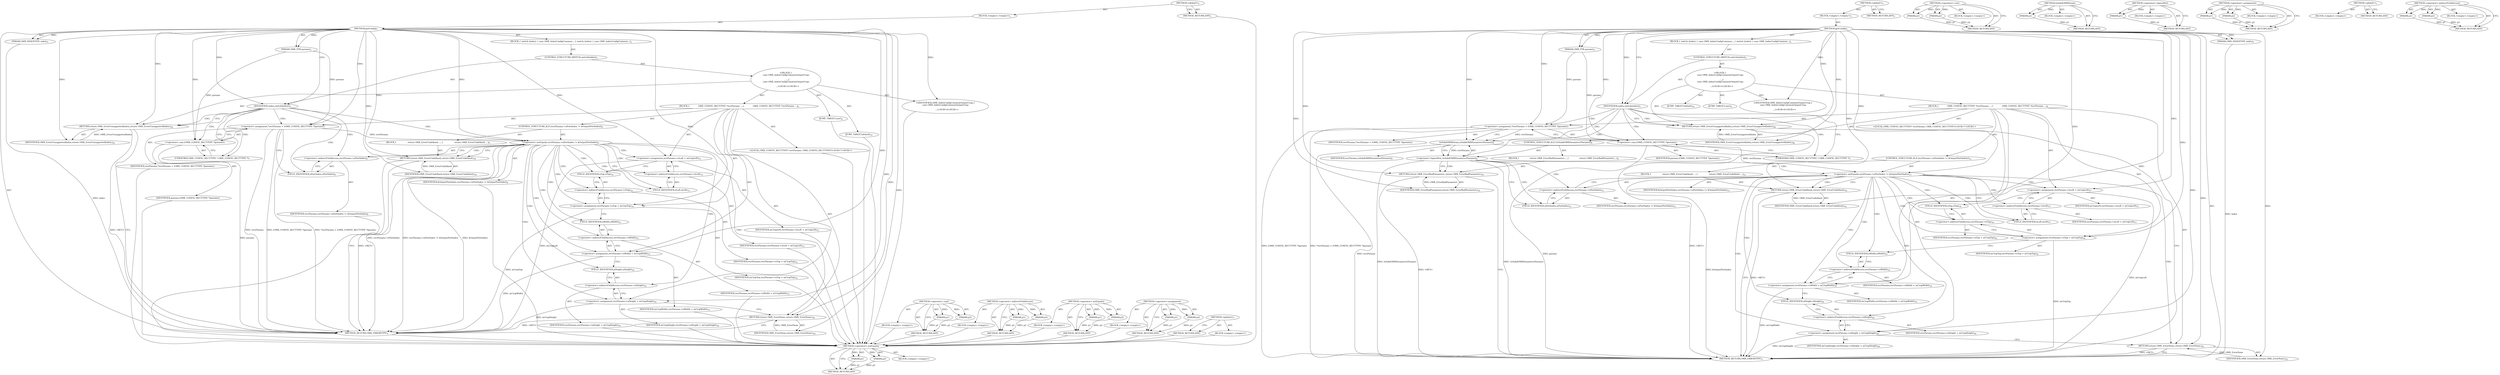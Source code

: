 digraph "&lt;operator&gt;.indirectFieldAccess" {
vulnerable_6 [label=<(METHOD,&lt;global&gt;)<SUB>1</SUB>>];
vulnerable_7 [label=<(BLOCK,&lt;empty&gt;,&lt;empty&gt;)<SUB>1</SUB>>];
vulnerable_8 [label=<(METHOD,getConfig)<SUB>1</SUB>>];
vulnerable_9 [label=<(PARAM,OMX_INDEXTYPE index)<SUB>2</SUB>>];
vulnerable_10 [label=<(PARAM,OMX_PTR params)<SUB>2</SUB>>];
vulnerable_11 [label=<(BLOCK,{
 switch (index) {
 case OMX_IndexConfigCommon...,{
 switch (index) {
 case OMX_IndexConfigCommon...)<SUB>2</SUB>>];
vulnerable_12 [label=<(CONTROL_STRUCTURE,SWITCH,switch(index))<SUB>3</SUB>>];
vulnerable_13 [label=<(IDENTIFIER,index,switch(index))<SUB>3</SUB>>];
vulnerable_14 [label="<(BLOCK,{
 case OMX_IndexConfigCommonOutputCrop:

     ...,{
 case OMX_IndexConfigCommonOutputCrop:

     ...)<SUB>3</SUB>>"];
vulnerable_15 [label=<(JUMP_TARGET,case)<SUB>4</SUB>>];
vulnerable_16 [label="<(IDENTIFIER,OMX_IndexConfigCommonOutputCrop,{
 case OMX_IndexConfigCommonOutputCrop:

     ...)<SUB>4</SUB>>"];
vulnerable_17 [label=<(BLOCK,{
             OMX_CONFIG_RECTTYPE *rectParams ...,{
             OMX_CONFIG_RECTTYPE *rectParams ...)<SUB>6</SUB>>];
vulnerable_18 [label="<(LOCAL,OMX_CONFIG_RECTTYPE* rectParams: OMX_CONFIG_RECTTYPE*)<SUB>7</SUB>>"];
vulnerable_19 [label=<(&lt;operator&gt;.assignment,*rectParams = (OMX_CONFIG_RECTTYPE *)params)<SUB>7</SUB>>];
vulnerable_20 [label=<(IDENTIFIER,rectParams,*rectParams = (OMX_CONFIG_RECTTYPE *)params)<SUB>7</SUB>>];
vulnerable_21 [label=<(&lt;operator&gt;.cast,(OMX_CONFIG_RECTTYPE *)params)<SUB>7</SUB>>];
vulnerable_22 [label=<(UNKNOWN,OMX_CONFIG_RECTTYPE *,OMX_CONFIG_RECTTYPE *)<SUB>7</SUB>>];
vulnerable_23 [label=<(IDENTIFIER,params,(OMX_CONFIG_RECTTYPE *)params)<SUB>7</SUB>>];
vulnerable_24 [label=<(CONTROL_STRUCTURE,IF,if (rectParams-&gt;nPortIndex != kOutputPortIndex))<SUB>9</SUB>>];
vulnerable_25 [label=<(&lt;operator&gt;.notEquals,rectParams-&gt;nPortIndex != kOutputPortIndex)<SUB>9</SUB>>];
vulnerable_26 [label=<(&lt;operator&gt;.indirectFieldAccess,rectParams-&gt;nPortIndex)<SUB>9</SUB>>];
vulnerable_27 [label=<(IDENTIFIER,rectParams,rectParams-&gt;nPortIndex != kOutputPortIndex)<SUB>9</SUB>>];
vulnerable_28 [label=<(FIELD_IDENTIFIER,nPortIndex,nPortIndex)<SUB>9</SUB>>];
vulnerable_29 [label=<(IDENTIFIER,kOutputPortIndex,rectParams-&gt;nPortIndex != kOutputPortIndex)<SUB>9</SUB>>];
vulnerable_30 [label=<(BLOCK,{
                 return OMX_ErrorUndefined;
 ...,{
                 return OMX_ErrorUndefined;
 ...)<SUB>9</SUB>>];
vulnerable_31 [label=<(RETURN,return OMX_ErrorUndefined;,return OMX_ErrorUndefined;)<SUB>10</SUB>>];
vulnerable_32 [label=<(IDENTIFIER,OMX_ErrorUndefined,return OMX_ErrorUndefined;)<SUB>10</SUB>>];
vulnerable_33 [label=<(&lt;operator&gt;.assignment,rectParams-&gt;nLeft = mCropLeft)<SUB>13</SUB>>];
vulnerable_34 [label=<(&lt;operator&gt;.indirectFieldAccess,rectParams-&gt;nLeft)<SUB>13</SUB>>];
vulnerable_35 [label=<(IDENTIFIER,rectParams,rectParams-&gt;nLeft = mCropLeft)<SUB>13</SUB>>];
vulnerable_36 [label=<(FIELD_IDENTIFIER,nLeft,nLeft)<SUB>13</SUB>>];
vulnerable_37 [label=<(IDENTIFIER,mCropLeft,rectParams-&gt;nLeft = mCropLeft)<SUB>13</SUB>>];
vulnerable_38 [label=<(&lt;operator&gt;.assignment,rectParams-&gt;nTop = mCropTop)<SUB>14</SUB>>];
vulnerable_39 [label=<(&lt;operator&gt;.indirectFieldAccess,rectParams-&gt;nTop)<SUB>14</SUB>>];
vulnerable_40 [label=<(IDENTIFIER,rectParams,rectParams-&gt;nTop = mCropTop)<SUB>14</SUB>>];
vulnerable_41 [label=<(FIELD_IDENTIFIER,nTop,nTop)<SUB>14</SUB>>];
vulnerable_42 [label=<(IDENTIFIER,mCropTop,rectParams-&gt;nTop = mCropTop)<SUB>14</SUB>>];
vulnerable_43 [label=<(&lt;operator&gt;.assignment,rectParams-&gt;nWidth = mCropWidth)<SUB>15</SUB>>];
vulnerable_44 [label=<(&lt;operator&gt;.indirectFieldAccess,rectParams-&gt;nWidth)<SUB>15</SUB>>];
vulnerable_45 [label=<(IDENTIFIER,rectParams,rectParams-&gt;nWidth = mCropWidth)<SUB>15</SUB>>];
vulnerable_46 [label=<(FIELD_IDENTIFIER,nWidth,nWidth)<SUB>15</SUB>>];
vulnerable_47 [label=<(IDENTIFIER,mCropWidth,rectParams-&gt;nWidth = mCropWidth)<SUB>15</SUB>>];
vulnerable_48 [label=<(&lt;operator&gt;.assignment,rectParams-&gt;nHeight = mCropHeight)<SUB>16</SUB>>];
vulnerable_49 [label=<(&lt;operator&gt;.indirectFieldAccess,rectParams-&gt;nHeight)<SUB>16</SUB>>];
vulnerable_50 [label=<(IDENTIFIER,rectParams,rectParams-&gt;nHeight = mCropHeight)<SUB>16</SUB>>];
vulnerable_51 [label=<(FIELD_IDENTIFIER,nHeight,nHeight)<SUB>16</SUB>>];
vulnerable_52 [label=<(IDENTIFIER,mCropHeight,rectParams-&gt;nHeight = mCropHeight)<SUB>16</SUB>>];
vulnerable_53 [label=<(RETURN,return OMX_ErrorNone;,return OMX_ErrorNone;)<SUB>18</SUB>>];
vulnerable_54 [label=<(IDENTIFIER,OMX_ErrorNone,return OMX_ErrorNone;)<SUB>18</SUB>>];
vulnerable_55 [label=<(JUMP_TARGET,default)<SUB>21</SUB>>];
vulnerable_56 [label=<(RETURN,return OMX_ErrorUnsupportedIndex;,return OMX_ErrorUnsupportedIndex;)<SUB>22</SUB>>];
vulnerable_57 [label=<(IDENTIFIER,OMX_ErrorUnsupportedIndex,return OMX_ErrorUnsupportedIndex;)<SUB>22</SUB>>];
vulnerable_58 [label=<(METHOD_RETURN,OMX_ERRORTYPE)<SUB>1</SUB>>];
vulnerable_60 [label=<(METHOD_RETURN,ANY)<SUB>1</SUB>>];
vulnerable_86 [label=<(METHOD,&lt;operator&gt;.cast)>];
vulnerable_87 [label=<(PARAM,p1)>];
vulnerable_88 [label=<(PARAM,p2)>];
vulnerable_89 [label=<(BLOCK,&lt;empty&gt;,&lt;empty&gt;)>];
vulnerable_90 [label=<(METHOD_RETURN,ANY)>];
vulnerable_96 [label=<(METHOD,&lt;operator&gt;.indirectFieldAccess)>];
vulnerable_97 [label=<(PARAM,p1)>];
vulnerable_98 [label=<(PARAM,p2)>];
vulnerable_99 [label=<(BLOCK,&lt;empty&gt;,&lt;empty&gt;)>];
vulnerable_100 [label=<(METHOD_RETURN,ANY)>];
vulnerable_91 [label=<(METHOD,&lt;operator&gt;.notEquals)>];
vulnerable_92 [label=<(PARAM,p1)>];
vulnerable_93 [label=<(PARAM,p2)>];
vulnerable_94 [label=<(BLOCK,&lt;empty&gt;,&lt;empty&gt;)>];
vulnerable_95 [label=<(METHOD_RETURN,ANY)>];
vulnerable_81 [label=<(METHOD,&lt;operator&gt;.assignment)>];
vulnerable_82 [label=<(PARAM,p1)>];
vulnerable_83 [label=<(PARAM,p2)>];
vulnerable_84 [label=<(BLOCK,&lt;empty&gt;,&lt;empty&gt;)>];
vulnerable_85 [label=<(METHOD_RETURN,ANY)>];
vulnerable_75 [label=<(METHOD,&lt;global&gt;)<SUB>1</SUB>>];
vulnerable_76 [label=<(BLOCK,&lt;empty&gt;,&lt;empty&gt;)>];
vulnerable_77 [label=<(METHOD_RETURN,ANY)>];
fixed_106 [label=<(METHOD,&lt;operator&gt;.notEquals)>];
fixed_107 [label=<(PARAM,p1)>];
fixed_108 [label=<(PARAM,p2)>];
fixed_109 [label=<(BLOCK,&lt;empty&gt;,&lt;empty&gt;)>];
fixed_110 [label=<(METHOD_RETURN,ANY)>];
fixed_6 [label=<(METHOD,&lt;global&gt;)<SUB>1</SUB>>];
fixed_7 [label=<(BLOCK,&lt;empty&gt;,&lt;empty&gt;)<SUB>1</SUB>>];
fixed_8 [label=<(METHOD,getConfig)<SUB>1</SUB>>];
fixed_9 [label=<(PARAM,OMX_INDEXTYPE index)<SUB>2</SUB>>];
fixed_10 [label=<(PARAM,OMX_PTR params)<SUB>2</SUB>>];
fixed_11 [label=<(BLOCK,{
 switch (index) {
 case OMX_IndexConfigCommon...,{
 switch (index) {
 case OMX_IndexConfigCommon...)<SUB>2</SUB>>];
fixed_12 [label=<(CONTROL_STRUCTURE,SWITCH,switch(index))<SUB>3</SUB>>];
fixed_13 [label=<(IDENTIFIER,index,switch(index))<SUB>3</SUB>>];
fixed_14 [label="<(BLOCK,{
 case OMX_IndexConfigCommonOutputCrop:

     ...,{
 case OMX_IndexConfigCommonOutputCrop:

     ...)<SUB>3</SUB>>"];
fixed_15 [label=<(JUMP_TARGET,case)<SUB>4</SUB>>];
fixed_16 [label="<(IDENTIFIER,OMX_IndexConfigCommonOutputCrop,{
 case OMX_IndexConfigCommonOutputCrop:

     ...)<SUB>4</SUB>>"];
fixed_17 [label=<(BLOCK,{
             OMX_CONFIG_RECTTYPE *rectParams ...,{
             OMX_CONFIG_RECTTYPE *rectParams ...)<SUB>6</SUB>>];
fixed_18 [label="<(LOCAL,OMX_CONFIG_RECTTYPE* rectParams: OMX_CONFIG_RECTTYPE*)<SUB>7</SUB>>"];
fixed_19 [label=<(&lt;operator&gt;.assignment,*rectParams = (OMX_CONFIG_RECTTYPE *)params)<SUB>7</SUB>>];
fixed_20 [label=<(IDENTIFIER,rectParams,*rectParams = (OMX_CONFIG_RECTTYPE *)params)<SUB>7</SUB>>];
fixed_21 [label=<(&lt;operator&gt;.cast,(OMX_CONFIG_RECTTYPE *)params)<SUB>7</SUB>>];
fixed_22 [label=<(UNKNOWN,OMX_CONFIG_RECTTYPE *,OMX_CONFIG_RECTTYPE *)<SUB>7</SUB>>];
fixed_23 [label=<(IDENTIFIER,params,(OMX_CONFIG_RECTTYPE *)params)<SUB>7</SUB>>];
fixed_24 [label=<(CONTROL_STRUCTURE,IF,if (!isValidOMXParam(rectParams)))<SUB>9</SUB>>];
fixed_25 [label=<(&lt;operator&gt;.logicalNot,!isValidOMXParam(rectParams))<SUB>9</SUB>>];
fixed_26 [label=<(isValidOMXParam,isValidOMXParam(rectParams))<SUB>9</SUB>>];
fixed_27 [label=<(IDENTIFIER,rectParams,isValidOMXParam(rectParams))<SUB>9</SUB>>];
fixed_28 [label=<(BLOCK,{
                return OMX_ErrorBadParameter;...,{
                return OMX_ErrorBadParameter;...)<SUB>9</SUB>>];
fixed_29 [label=<(RETURN,return OMX_ErrorBadParameter;,return OMX_ErrorBadParameter;)<SUB>10</SUB>>];
fixed_30 [label=<(IDENTIFIER,OMX_ErrorBadParameter,return OMX_ErrorBadParameter;)<SUB>10</SUB>>];
fixed_31 [label=<(CONTROL_STRUCTURE,IF,if (rectParams-&gt;nPortIndex != kOutputPortIndex))<SUB>13</SUB>>];
fixed_32 [label=<(&lt;operator&gt;.notEquals,rectParams-&gt;nPortIndex != kOutputPortIndex)<SUB>13</SUB>>];
fixed_33 [label=<(&lt;operator&gt;.indirectFieldAccess,rectParams-&gt;nPortIndex)<SUB>13</SUB>>];
fixed_34 [label=<(IDENTIFIER,rectParams,rectParams-&gt;nPortIndex != kOutputPortIndex)<SUB>13</SUB>>];
fixed_35 [label=<(FIELD_IDENTIFIER,nPortIndex,nPortIndex)<SUB>13</SUB>>];
fixed_36 [label=<(IDENTIFIER,kOutputPortIndex,rectParams-&gt;nPortIndex != kOutputPortIndex)<SUB>13</SUB>>];
fixed_37 [label=<(BLOCK,{
                 return OMX_ErrorUndefined;
 ...,{
                 return OMX_ErrorUndefined;
 ...)<SUB>13</SUB>>];
fixed_38 [label=<(RETURN,return OMX_ErrorUndefined;,return OMX_ErrorUndefined;)<SUB>14</SUB>>];
fixed_39 [label=<(IDENTIFIER,OMX_ErrorUndefined,return OMX_ErrorUndefined;)<SUB>14</SUB>>];
fixed_40 [label=<(&lt;operator&gt;.assignment,rectParams-&gt;nLeft = mCropLeft)<SUB>17</SUB>>];
fixed_41 [label=<(&lt;operator&gt;.indirectFieldAccess,rectParams-&gt;nLeft)<SUB>17</SUB>>];
fixed_42 [label=<(IDENTIFIER,rectParams,rectParams-&gt;nLeft = mCropLeft)<SUB>17</SUB>>];
fixed_43 [label=<(FIELD_IDENTIFIER,nLeft,nLeft)<SUB>17</SUB>>];
fixed_44 [label=<(IDENTIFIER,mCropLeft,rectParams-&gt;nLeft = mCropLeft)<SUB>17</SUB>>];
fixed_45 [label=<(&lt;operator&gt;.assignment,rectParams-&gt;nTop = mCropTop)<SUB>18</SUB>>];
fixed_46 [label=<(&lt;operator&gt;.indirectFieldAccess,rectParams-&gt;nTop)<SUB>18</SUB>>];
fixed_47 [label=<(IDENTIFIER,rectParams,rectParams-&gt;nTop = mCropTop)<SUB>18</SUB>>];
fixed_48 [label=<(FIELD_IDENTIFIER,nTop,nTop)<SUB>18</SUB>>];
fixed_49 [label=<(IDENTIFIER,mCropTop,rectParams-&gt;nTop = mCropTop)<SUB>18</SUB>>];
fixed_50 [label=<(&lt;operator&gt;.assignment,rectParams-&gt;nWidth = mCropWidth)<SUB>19</SUB>>];
fixed_51 [label=<(&lt;operator&gt;.indirectFieldAccess,rectParams-&gt;nWidth)<SUB>19</SUB>>];
fixed_52 [label=<(IDENTIFIER,rectParams,rectParams-&gt;nWidth = mCropWidth)<SUB>19</SUB>>];
fixed_53 [label=<(FIELD_IDENTIFIER,nWidth,nWidth)<SUB>19</SUB>>];
fixed_54 [label=<(IDENTIFIER,mCropWidth,rectParams-&gt;nWidth = mCropWidth)<SUB>19</SUB>>];
fixed_55 [label=<(&lt;operator&gt;.assignment,rectParams-&gt;nHeight = mCropHeight)<SUB>20</SUB>>];
fixed_56 [label=<(&lt;operator&gt;.indirectFieldAccess,rectParams-&gt;nHeight)<SUB>20</SUB>>];
fixed_57 [label=<(IDENTIFIER,rectParams,rectParams-&gt;nHeight = mCropHeight)<SUB>20</SUB>>];
fixed_58 [label=<(FIELD_IDENTIFIER,nHeight,nHeight)<SUB>20</SUB>>];
fixed_59 [label=<(IDENTIFIER,mCropHeight,rectParams-&gt;nHeight = mCropHeight)<SUB>20</SUB>>];
fixed_60 [label=<(RETURN,return OMX_ErrorNone;,return OMX_ErrorNone;)<SUB>22</SUB>>];
fixed_61 [label=<(IDENTIFIER,OMX_ErrorNone,return OMX_ErrorNone;)<SUB>22</SUB>>];
fixed_62 [label=<(JUMP_TARGET,default)<SUB>25</SUB>>];
fixed_63 [label=<(RETURN,return OMX_ErrorUnsupportedIndex;,return OMX_ErrorUnsupportedIndex;)<SUB>26</SUB>>];
fixed_64 [label=<(IDENTIFIER,OMX_ErrorUnsupportedIndex,return OMX_ErrorUnsupportedIndex;)<SUB>26</SUB>>];
fixed_65 [label=<(METHOD_RETURN,OMX_ERRORTYPE)<SUB>1</SUB>>];
fixed_67 [label=<(METHOD_RETURN,ANY)<SUB>1</SUB>>];
fixed_93 [label=<(METHOD,&lt;operator&gt;.cast)>];
fixed_94 [label=<(PARAM,p1)>];
fixed_95 [label=<(PARAM,p2)>];
fixed_96 [label=<(BLOCK,&lt;empty&gt;,&lt;empty&gt;)>];
fixed_97 [label=<(METHOD_RETURN,ANY)>];
fixed_102 [label=<(METHOD,isValidOMXParam)>];
fixed_103 [label=<(PARAM,p1)>];
fixed_104 [label=<(BLOCK,&lt;empty&gt;,&lt;empty&gt;)>];
fixed_105 [label=<(METHOD_RETURN,ANY)>];
fixed_98 [label=<(METHOD,&lt;operator&gt;.logicalNot)>];
fixed_99 [label=<(PARAM,p1)>];
fixed_100 [label=<(BLOCK,&lt;empty&gt;,&lt;empty&gt;)>];
fixed_101 [label=<(METHOD_RETURN,ANY)>];
fixed_88 [label=<(METHOD,&lt;operator&gt;.assignment)>];
fixed_89 [label=<(PARAM,p1)>];
fixed_90 [label=<(PARAM,p2)>];
fixed_91 [label=<(BLOCK,&lt;empty&gt;,&lt;empty&gt;)>];
fixed_92 [label=<(METHOD_RETURN,ANY)>];
fixed_82 [label=<(METHOD,&lt;global&gt;)<SUB>1</SUB>>];
fixed_83 [label=<(BLOCK,&lt;empty&gt;,&lt;empty&gt;)>];
fixed_84 [label=<(METHOD_RETURN,ANY)>];
fixed_111 [label=<(METHOD,&lt;operator&gt;.indirectFieldAccess)>];
fixed_112 [label=<(PARAM,p1)>];
fixed_113 [label=<(PARAM,p2)>];
fixed_114 [label=<(BLOCK,&lt;empty&gt;,&lt;empty&gt;)>];
fixed_115 [label=<(METHOD_RETURN,ANY)>];
vulnerable_6 -> vulnerable_7  [key=0, label="AST: "];
vulnerable_6 -> vulnerable_60  [key=0, label="AST: "];
vulnerable_6 -> vulnerable_60  [key=1, label="CFG: "];
vulnerable_7 -> vulnerable_8  [key=0, label="AST: "];
vulnerable_8 -> vulnerable_9  [key=0, label="AST: "];
vulnerable_8 -> vulnerable_9  [key=1, label="DDG: "];
vulnerable_8 -> vulnerable_10  [key=0, label="AST: "];
vulnerable_8 -> vulnerable_10  [key=1, label="DDG: "];
vulnerable_8 -> vulnerable_11  [key=0, label="AST: "];
vulnerable_8 -> vulnerable_58  [key=0, label="AST: "];
vulnerable_8 -> vulnerable_13  [key=0, label="CFG: "];
vulnerable_8 -> vulnerable_13  [key=1, label="DDG: "];
vulnerable_8 -> vulnerable_16  [key=0, label="DDG: "];
vulnerable_8 -> vulnerable_56  [key=0, label="DDG: "];
vulnerable_8 -> vulnerable_19  [key=0, label="DDG: "];
vulnerable_8 -> vulnerable_33  [key=0, label="DDG: "];
vulnerable_8 -> vulnerable_38  [key=0, label="DDG: "];
vulnerable_8 -> vulnerable_43  [key=0, label="DDG: "];
vulnerable_8 -> vulnerable_48  [key=0, label="DDG: "];
vulnerable_8 -> vulnerable_53  [key=0, label="DDG: "];
vulnerable_8 -> vulnerable_57  [key=0, label="DDG: "];
vulnerable_8 -> vulnerable_54  [key=0, label="DDG: "];
vulnerable_8 -> vulnerable_21  [key=0, label="DDG: "];
vulnerable_8 -> vulnerable_25  [key=0, label="DDG: "];
vulnerable_8 -> vulnerable_31  [key=0, label="DDG: "];
vulnerable_8 -> vulnerable_32  [key=0, label="DDG: "];
vulnerable_9 -> vulnerable_58  [key=0, label="DDG: index"];
vulnerable_10 -> vulnerable_19  [key=0, label="DDG: params"];
vulnerable_10 -> vulnerable_21  [key=0, label="DDG: params"];
vulnerable_11 -> vulnerable_12  [key=0, label="AST: "];
vulnerable_12 -> vulnerable_13  [key=0, label="AST: "];
vulnerable_12 -> vulnerable_14  [key=0, label="AST: "];
vulnerable_13 -> vulnerable_22  [key=0, label="CFG: "];
vulnerable_13 -> vulnerable_22  [key=1, label="CDG: "];
vulnerable_13 -> vulnerable_56  [key=0, label="CFG: "];
vulnerable_13 -> vulnerable_56  [key=1, label="CDG: "];
vulnerable_13 -> vulnerable_21  [key=0, label="CDG: "];
vulnerable_13 -> vulnerable_26  [key=0, label="CDG: "];
vulnerable_13 -> vulnerable_19  [key=0, label="CDG: "];
vulnerable_13 -> vulnerable_28  [key=0, label="CDG: "];
vulnerable_13 -> vulnerable_25  [key=0, label="CDG: "];
vulnerable_14 -> vulnerable_15  [key=0, label="AST: "];
vulnerable_14 -> vulnerable_16  [key=0, label="AST: "];
vulnerable_14 -> vulnerable_17  [key=0, label="AST: "];
vulnerable_14 -> vulnerable_55  [key=0, label="AST: "];
vulnerable_14 -> vulnerable_56  [key=0, label="AST: "];
vulnerable_15 -> fixed_106  [key=0];
vulnerable_16 -> fixed_106  [key=0];
vulnerable_17 -> vulnerable_18  [key=0, label="AST: "];
vulnerable_17 -> vulnerable_19  [key=0, label="AST: "];
vulnerable_17 -> vulnerable_24  [key=0, label="AST: "];
vulnerable_17 -> vulnerable_33  [key=0, label="AST: "];
vulnerable_17 -> vulnerable_38  [key=0, label="AST: "];
vulnerable_17 -> vulnerable_43  [key=0, label="AST: "];
vulnerable_17 -> vulnerable_48  [key=0, label="AST: "];
vulnerable_17 -> vulnerable_53  [key=0, label="AST: "];
vulnerable_18 -> fixed_106  [key=0];
vulnerable_19 -> vulnerable_20  [key=0, label="AST: "];
vulnerable_19 -> vulnerable_21  [key=0, label="AST: "];
vulnerable_19 -> vulnerable_28  [key=0, label="CFG: "];
vulnerable_19 -> vulnerable_58  [key=0, label="DDG: rectParams"];
vulnerable_19 -> vulnerable_58  [key=1, label="DDG: (OMX_CONFIG_RECTTYPE *)params"];
vulnerable_19 -> vulnerable_58  [key=2, label="DDG: *rectParams = (OMX_CONFIG_RECTTYPE *)params"];
vulnerable_19 -> vulnerable_25  [key=0, label="DDG: rectParams"];
vulnerable_20 -> fixed_106  [key=0];
vulnerable_21 -> vulnerable_22  [key=0, label="AST: "];
vulnerable_21 -> vulnerable_23  [key=0, label="AST: "];
vulnerable_21 -> vulnerable_19  [key=0, label="CFG: "];
vulnerable_21 -> vulnerable_58  [key=0, label="DDG: params"];
vulnerable_22 -> vulnerable_21  [key=0, label="CFG: "];
vulnerable_23 -> fixed_106  [key=0];
vulnerable_24 -> vulnerable_25  [key=0, label="AST: "];
vulnerable_24 -> vulnerable_30  [key=0, label="AST: "];
vulnerable_25 -> vulnerable_26  [key=0, label="AST: "];
vulnerable_25 -> vulnerable_29  [key=0, label="AST: "];
vulnerable_25 -> vulnerable_31  [key=0, label="CFG: "];
vulnerable_25 -> vulnerable_31  [key=1, label="CDG: "];
vulnerable_25 -> vulnerable_36  [key=0, label="CFG: "];
vulnerable_25 -> vulnerable_36  [key=1, label="CDG: "];
vulnerable_25 -> vulnerable_58  [key=0, label="DDG: rectParams-&gt;nPortIndex"];
vulnerable_25 -> vulnerable_58  [key=1, label="DDG: rectParams-&gt;nPortIndex != kOutputPortIndex"];
vulnerable_25 -> vulnerable_58  [key=2, label="DDG: kOutputPortIndex"];
vulnerable_25 -> vulnerable_34  [key=0, label="CDG: "];
vulnerable_25 -> vulnerable_48  [key=0, label="CDG: "];
vulnerable_25 -> vulnerable_49  [key=0, label="CDG: "];
vulnerable_25 -> vulnerable_33  [key=0, label="CDG: "];
vulnerable_25 -> vulnerable_51  [key=0, label="CDG: "];
vulnerable_25 -> vulnerable_46  [key=0, label="CDG: "];
vulnerable_25 -> vulnerable_53  [key=0, label="CDG: "];
vulnerable_25 -> vulnerable_38  [key=0, label="CDG: "];
vulnerable_25 -> vulnerable_41  [key=0, label="CDG: "];
vulnerable_25 -> vulnerable_44  [key=0, label="CDG: "];
vulnerable_25 -> vulnerable_39  [key=0, label="CDG: "];
vulnerable_25 -> vulnerable_43  [key=0, label="CDG: "];
vulnerable_26 -> vulnerable_27  [key=0, label="AST: "];
vulnerable_26 -> vulnerable_28  [key=0, label="AST: "];
vulnerable_26 -> vulnerable_25  [key=0, label="CFG: "];
vulnerable_27 -> fixed_106  [key=0];
vulnerable_28 -> vulnerable_26  [key=0, label="CFG: "];
vulnerable_29 -> fixed_106  [key=0];
vulnerable_30 -> vulnerable_31  [key=0, label="AST: "];
vulnerable_31 -> vulnerable_32  [key=0, label="AST: "];
vulnerable_31 -> vulnerable_58  [key=0, label="CFG: "];
vulnerable_31 -> vulnerable_58  [key=1, label="DDG: &lt;RET&gt;"];
vulnerable_32 -> vulnerable_31  [key=0, label="DDG: OMX_ErrorUndefined"];
vulnerable_33 -> vulnerable_34  [key=0, label="AST: "];
vulnerable_33 -> vulnerable_37  [key=0, label="AST: "];
vulnerable_33 -> vulnerable_41  [key=0, label="CFG: "];
vulnerable_33 -> vulnerable_58  [key=0, label="DDG: mCropLeft"];
vulnerable_34 -> vulnerable_35  [key=0, label="AST: "];
vulnerable_34 -> vulnerable_36  [key=0, label="AST: "];
vulnerable_34 -> vulnerable_33  [key=0, label="CFG: "];
vulnerable_35 -> fixed_106  [key=0];
vulnerable_36 -> vulnerable_34  [key=0, label="CFG: "];
vulnerable_37 -> fixed_106  [key=0];
vulnerable_38 -> vulnerable_39  [key=0, label="AST: "];
vulnerable_38 -> vulnerable_42  [key=0, label="AST: "];
vulnerable_38 -> vulnerable_46  [key=0, label="CFG: "];
vulnerable_38 -> vulnerable_58  [key=0, label="DDG: mCropTop"];
vulnerable_39 -> vulnerable_40  [key=0, label="AST: "];
vulnerable_39 -> vulnerable_41  [key=0, label="AST: "];
vulnerable_39 -> vulnerable_38  [key=0, label="CFG: "];
vulnerable_40 -> fixed_106  [key=0];
vulnerable_41 -> vulnerable_39  [key=0, label="CFG: "];
vulnerable_42 -> fixed_106  [key=0];
vulnerable_43 -> vulnerable_44  [key=0, label="AST: "];
vulnerable_43 -> vulnerable_47  [key=0, label="AST: "];
vulnerable_43 -> vulnerable_51  [key=0, label="CFG: "];
vulnerable_43 -> vulnerable_58  [key=0, label="DDG: mCropWidth"];
vulnerable_44 -> vulnerable_45  [key=0, label="AST: "];
vulnerable_44 -> vulnerable_46  [key=0, label="AST: "];
vulnerable_44 -> vulnerable_43  [key=0, label="CFG: "];
vulnerable_45 -> fixed_106  [key=0];
vulnerable_46 -> vulnerable_44  [key=0, label="CFG: "];
vulnerable_47 -> fixed_106  [key=0];
vulnerable_48 -> vulnerable_49  [key=0, label="AST: "];
vulnerable_48 -> vulnerable_52  [key=0, label="AST: "];
vulnerable_48 -> vulnerable_53  [key=0, label="CFG: "];
vulnerable_48 -> vulnerable_58  [key=0, label="DDG: mCropHeight"];
vulnerable_49 -> vulnerable_50  [key=0, label="AST: "];
vulnerable_49 -> vulnerable_51  [key=0, label="AST: "];
vulnerable_49 -> vulnerable_48  [key=0, label="CFG: "];
vulnerable_50 -> fixed_106  [key=0];
vulnerable_51 -> vulnerable_49  [key=0, label="CFG: "];
vulnerable_52 -> fixed_106  [key=0];
vulnerable_53 -> vulnerable_54  [key=0, label="AST: "];
vulnerable_53 -> vulnerable_58  [key=0, label="CFG: "];
vulnerable_53 -> vulnerable_58  [key=1, label="DDG: &lt;RET&gt;"];
vulnerable_54 -> vulnerable_53  [key=0, label="DDG: OMX_ErrorNone"];
vulnerable_55 -> fixed_106  [key=0];
vulnerable_56 -> vulnerable_57  [key=0, label="AST: "];
vulnerable_56 -> vulnerable_58  [key=0, label="CFG: "];
vulnerable_56 -> vulnerable_58  [key=1, label="DDG: &lt;RET&gt;"];
vulnerable_57 -> vulnerable_56  [key=0, label="DDG: OMX_ErrorUnsupportedIndex"];
vulnerable_58 -> fixed_106  [key=0];
vulnerable_60 -> fixed_106  [key=0];
vulnerable_86 -> vulnerable_87  [key=0, label="AST: "];
vulnerable_86 -> vulnerable_87  [key=1, label="DDG: "];
vulnerable_86 -> vulnerable_89  [key=0, label="AST: "];
vulnerable_86 -> vulnerable_88  [key=0, label="AST: "];
vulnerable_86 -> vulnerable_88  [key=1, label="DDG: "];
vulnerable_86 -> vulnerable_90  [key=0, label="AST: "];
vulnerable_86 -> vulnerable_90  [key=1, label="CFG: "];
vulnerable_87 -> vulnerable_90  [key=0, label="DDG: p1"];
vulnerable_88 -> vulnerable_90  [key=0, label="DDG: p2"];
vulnerable_89 -> fixed_106  [key=0];
vulnerable_90 -> fixed_106  [key=0];
vulnerable_96 -> vulnerable_97  [key=0, label="AST: "];
vulnerable_96 -> vulnerable_97  [key=1, label="DDG: "];
vulnerable_96 -> vulnerable_99  [key=0, label="AST: "];
vulnerable_96 -> vulnerable_98  [key=0, label="AST: "];
vulnerable_96 -> vulnerable_98  [key=1, label="DDG: "];
vulnerable_96 -> vulnerable_100  [key=0, label="AST: "];
vulnerable_96 -> vulnerable_100  [key=1, label="CFG: "];
vulnerable_97 -> vulnerable_100  [key=0, label="DDG: p1"];
vulnerable_98 -> vulnerable_100  [key=0, label="DDG: p2"];
vulnerable_99 -> fixed_106  [key=0];
vulnerable_100 -> fixed_106  [key=0];
vulnerable_91 -> vulnerable_92  [key=0, label="AST: "];
vulnerable_91 -> vulnerable_92  [key=1, label="DDG: "];
vulnerable_91 -> vulnerable_94  [key=0, label="AST: "];
vulnerable_91 -> vulnerable_93  [key=0, label="AST: "];
vulnerable_91 -> vulnerable_93  [key=1, label="DDG: "];
vulnerable_91 -> vulnerable_95  [key=0, label="AST: "];
vulnerable_91 -> vulnerable_95  [key=1, label="CFG: "];
vulnerable_92 -> vulnerable_95  [key=0, label="DDG: p1"];
vulnerable_93 -> vulnerable_95  [key=0, label="DDG: p2"];
vulnerable_94 -> fixed_106  [key=0];
vulnerable_95 -> fixed_106  [key=0];
vulnerable_81 -> vulnerable_82  [key=0, label="AST: "];
vulnerable_81 -> vulnerable_82  [key=1, label="DDG: "];
vulnerable_81 -> vulnerable_84  [key=0, label="AST: "];
vulnerable_81 -> vulnerable_83  [key=0, label="AST: "];
vulnerable_81 -> vulnerable_83  [key=1, label="DDG: "];
vulnerable_81 -> vulnerable_85  [key=0, label="AST: "];
vulnerable_81 -> vulnerable_85  [key=1, label="CFG: "];
vulnerable_82 -> vulnerable_85  [key=0, label="DDG: p1"];
vulnerable_83 -> vulnerable_85  [key=0, label="DDG: p2"];
vulnerable_84 -> fixed_106  [key=0];
vulnerable_85 -> fixed_106  [key=0];
vulnerable_75 -> vulnerable_76  [key=0, label="AST: "];
vulnerable_75 -> vulnerable_77  [key=0, label="AST: "];
vulnerable_75 -> vulnerable_77  [key=1, label="CFG: "];
vulnerable_76 -> fixed_106  [key=0];
vulnerable_77 -> fixed_106  [key=0];
fixed_106 -> fixed_107  [key=0, label="AST: "];
fixed_106 -> fixed_107  [key=1, label="DDG: "];
fixed_106 -> fixed_109  [key=0, label="AST: "];
fixed_106 -> fixed_108  [key=0, label="AST: "];
fixed_106 -> fixed_108  [key=1, label="DDG: "];
fixed_106 -> fixed_110  [key=0, label="AST: "];
fixed_106 -> fixed_110  [key=1, label="CFG: "];
fixed_107 -> fixed_110  [key=0, label="DDG: p1"];
fixed_108 -> fixed_110  [key=0, label="DDG: p2"];
fixed_6 -> fixed_7  [key=0, label="AST: "];
fixed_6 -> fixed_67  [key=0, label="AST: "];
fixed_6 -> fixed_67  [key=1, label="CFG: "];
fixed_7 -> fixed_8  [key=0, label="AST: "];
fixed_8 -> fixed_9  [key=0, label="AST: "];
fixed_8 -> fixed_9  [key=1, label="DDG: "];
fixed_8 -> fixed_10  [key=0, label="AST: "];
fixed_8 -> fixed_10  [key=1, label="DDG: "];
fixed_8 -> fixed_11  [key=0, label="AST: "];
fixed_8 -> fixed_65  [key=0, label="AST: "];
fixed_8 -> fixed_13  [key=0, label="CFG: "];
fixed_8 -> fixed_13  [key=1, label="DDG: "];
fixed_8 -> fixed_16  [key=0, label="DDG: "];
fixed_8 -> fixed_63  [key=0, label="DDG: "];
fixed_8 -> fixed_19  [key=0, label="DDG: "];
fixed_8 -> fixed_40  [key=0, label="DDG: "];
fixed_8 -> fixed_45  [key=0, label="DDG: "];
fixed_8 -> fixed_50  [key=0, label="DDG: "];
fixed_8 -> fixed_55  [key=0, label="DDG: "];
fixed_8 -> fixed_60  [key=0, label="DDG: "];
fixed_8 -> fixed_64  [key=0, label="DDG: "];
fixed_8 -> fixed_61  [key=0, label="DDG: "];
fixed_8 -> fixed_21  [key=0, label="DDG: "];
fixed_8 -> fixed_29  [key=0, label="DDG: "];
fixed_8 -> fixed_32  [key=0, label="DDG: "];
fixed_8 -> fixed_38  [key=0, label="DDG: "];
fixed_8 -> fixed_26  [key=0, label="DDG: "];
fixed_8 -> fixed_30  [key=0, label="DDG: "];
fixed_8 -> fixed_39  [key=0, label="DDG: "];
fixed_9 -> fixed_65  [key=0, label="DDG: index"];
fixed_10 -> fixed_19  [key=0, label="DDG: params"];
fixed_10 -> fixed_21  [key=0, label="DDG: params"];
fixed_11 -> fixed_12  [key=0, label="AST: "];
fixed_12 -> fixed_13  [key=0, label="AST: "];
fixed_12 -> fixed_14  [key=0, label="AST: "];
fixed_13 -> fixed_22  [key=0, label="CFG: "];
fixed_13 -> fixed_22  [key=1, label="CDG: "];
fixed_13 -> fixed_63  [key=0, label="CFG: "];
fixed_13 -> fixed_63  [key=1, label="CDG: "];
fixed_13 -> fixed_21  [key=0, label="CDG: "];
fixed_13 -> fixed_26  [key=0, label="CDG: "];
fixed_13 -> fixed_19  [key=0, label="CDG: "];
fixed_13 -> fixed_25  [key=0, label="CDG: "];
fixed_14 -> fixed_15  [key=0, label="AST: "];
fixed_14 -> fixed_16  [key=0, label="AST: "];
fixed_14 -> fixed_17  [key=0, label="AST: "];
fixed_14 -> fixed_62  [key=0, label="AST: "];
fixed_14 -> fixed_63  [key=0, label="AST: "];
fixed_17 -> fixed_18  [key=0, label="AST: "];
fixed_17 -> fixed_19  [key=0, label="AST: "];
fixed_17 -> fixed_24  [key=0, label="AST: "];
fixed_17 -> fixed_31  [key=0, label="AST: "];
fixed_17 -> fixed_40  [key=0, label="AST: "];
fixed_17 -> fixed_45  [key=0, label="AST: "];
fixed_17 -> fixed_50  [key=0, label="AST: "];
fixed_17 -> fixed_55  [key=0, label="AST: "];
fixed_17 -> fixed_60  [key=0, label="AST: "];
fixed_19 -> fixed_20  [key=0, label="AST: "];
fixed_19 -> fixed_21  [key=0, label="AST: "];
fixed_19 -> fixed_26  [key=0, label="CFG: "];
fixed_19 -> fixed_26  [key=1, label="DDG: rectParams"];
fixed_19 -> fixed_65  [key=0, label="DDG: (OMX_CONFIG_RECTTYPE *)params"];
fixed_19 -> fixed_65  [key=1, label="DDG: *rectParams = (OMX_CONFIG_RECTTYPE *)params"];
fixed_21 -> fixed_22  [key=0, label="AST: "];
fixed_21 -> fixed_23  [key=0, label="AST: "];
fixed_21 -> fixed_19  [key=0, label="CFG: "];
fixed_21 -> fixed_65  [key=0, label="DDG: params"];
fixed_22 -> fixed_21  [key=0, label="CFG: "];
fixed_24 -> fixed_25  [key=0, label="AST: "];
fixed_24 -> fixed_28  [key=0, label="AST: "];
fixed_25 -> fixed_26  [key=0, label="AST: "];
fixed_25 -> fixed_29  [key=0, label="CFG: "];
fixed_25 -> fixed_29  [key=1, label="CDG: "];
fixed_25 -> fixed_35  [key=0, label="CFG: "];
fixed_25 -> fixed_35  [key=1, label="CDG: "];
fixed_25 -> fixed_65  [key=0, label="DDG: isValidOMXParam(rectParams)"];
fixed_25 -> fixed_65  [key=1, label="DDG: !isValidOMXParam(rectParams)"];
fixed_25 -> fixed_32  [key=0, label="CDG: "];
fixed_25 -> fixed_33  [key=0, label="CDG: "];
fixed_26 -> fixed_27  [key=0, label="AST: "];
fixed_26 -> fixed_25  [key=0, label="CFG: "];
fixed_26 -> fixed_25  [key=1, label="DDG: rectParams"];
fixed_26 -> fixed_65  [key=0, label="DDG: rectParams"];
fixed_26 -> fixed_32  [key=0, label="DDG: rectParams"];
fixed_28 -> fixed_29  [key=0, label="AST: "];
fixed_29 -> fixed_30  [key=0, label="AST: "];
fixed_29 -> fixed_65  [key=0, label="CFG: "];
fixed_29 -> fixed_65  [key=1, label="DDG: &lt;RET&gt;"];
fixed_30 -> fixed_29  [key=0, label="DDG: OMX_ErrorBadParameter"];
fixed_31 -> fixed_32  [key=0, label="AST: "];
fixed_31 -> fixed_37  [key=0, label="AST: "];
fixed_32 -> fixed_33  [key=0, label="AST: "];
fixed_32 -> fixed_36  [key=0, label="AST: "];
fixed_32 -> fixed_38  [key=0, label="CFG: "];
fixed_32 -> fixed_38  [key=1, label="CDG: "];
fixed_32 -> fixed_43  [key=0, label="CFG: "];
fixed_32 -> fixed_43  [key=1, label="CDG: "];
fixed_32 -> fixed_65  [key=0, label="DDG: kOutputPortIndex"];
fixed_32 -> fixed_48  [key=0, label="CDG: "];
fixed_32 -> fixed_58  [key=0, label="CDG: "];
fixed_32 -> fixed_60  [key=0, label="CDG: "];
fixed_32 -> fixed_51  [key=0, label="CDG: "];
fixed_32 -> fixed_46  [key=0, label="CDG: "];
fixed_32 -> fixed_53  [key=0, label="CDG: "];
fixed_32 -> fixed_56  [key=0, label="CDG: "];
fixed_32 -> fixed_41  [key=0, label="CDG: "];
fixed_32 -> fixed_45  [key=0, label="CDG: "];
fixed_32 -> fixed_40  [key=0, label="CDG: "];
fixed_32 -> fixed_50  [key=0, label="CDG: "];
fixed_32 -> fixed_55  [key=0, label="CDG: "];
fixed_33 -> fixed_34  [key=0, label="AST: "];
fixed_33 -> fixed_35  [key=0, label="AST: "];
fixed_33 -> fixed_32  [key=0, label="CFG: "];
fixed_35 -> fixed_33  [key=0, label="CFG: "];
fixed_37 -> fixed_38  [key=0, label="AST: "];
fixed_38 -> fixed_39  [key=0, label="AST: "];
fixed_38 -> fixed_65  [key=0, label="CFG: "];
fixed_38 -> fixed_65  [key=1, label="DDG: &lt;RET&gt;"];
fixed_39 -> fixed_38  [key=0, label="DDG: OMX_ErrorUndefined"];
fixed_40 -> fixed_41  [key=0, label="AST: "];
fixed_40 -> fixed_44  [key=0, label="AST: "];
fixed_40 -> fixed_48  [key=0, label="CFG: "];
fixed_40 -> fixed_65  [key=0, label="DDG: mCropLeft"];
fixed_41 -> fixed_42  [key=0, label="AST: "];
fixed_41 -> fixed_43  [key=0, label="AST: "];
fixed_41 -> fixed_40  [key=0, label="CFG: "];
fixed_43 -> fixed_41  [key=0, label="CFG: "];
fixed_45 -> fixed_46  [key=0, label="AST: "];
fixed_45 -> fixed_49  [key=0, label="AST: "];
fixed_45 -> fixed_53  [key=0, label="CFG: "];
fixed_45 -> fixed_65  [key=0, label="DDG: mCropTop"];
fixed_46 -> fixed_47  [key=0, label="AST: "];
fixed_46 -> fixed_48  [key=0, label="AST: "];
fixed_46 -> fixed_45  [key=0, label="CFG: "];
fixed_48 -> fixed_46  [key=0, label="CFG: "];
fixed_50 -> fixed_51  [key=0, label="AST: "];
fixed_50 -> fixed_54  [key=0, label="AST: "];
fixed_50 -> fixed_58  [key=0, label="CFG: "];
fixed_50 -> fixed_65  [key=0, label="DDG: mCropWidth"];
fixed_51 -> fixed_52  [key=0, label="AST: "];
fixed_51 -> fixed_53  [key=0, label="AST: "];
fixed_51 -> fixed_50  [key=0, label="CFG: "];
fixed_53 -> fixed_51  [key=0, label="CFG: "];
fixed_55 -> fixed_56  [key=0, label="AST: "];
fixed_55 -> fixed_59  [key=0, label="AST: "];
fixed_55 -> fixed_60  [key=0, label="CFG: "];
fixed_55 -> fixed_65  [key=0, label="DDG: mCropHeight"];
fixed_56 -> fixed_57  [key=0, label="AST: "];
fixed_56 -> fixed_58  [key=0, label="AST: "];
fixed_56 -> fixed_55  [key=0, label="CFG: "];
fixed_58 -> fixed_56  [key=0, label="CFG: "];
fixed_60 -> fixed_61  [key=0, label="AST: "];
fixed_60 -> fixed_65  [key=0, label="CFG: "];
fixed_60 -> fixed_65  [key=1, label="DDG: &lt;RET&gt;"];
fixed_61 -> fixed_60  [key=0, label="DDG: OMX_ErrorNone"];
fixed_63 -> fixed_64  [key=0, label="AST: "];
fixed_63 -> fixed_65  [key=0, label="CFG: "];
fixed_63 -> fixed_65  [key=1, label="DDG: &lt;RET&gt;"];
fixed_64 -> fixed_63  [key=0, label="DDG: OMX_ErrorUnsupportedIndex"];
fixed_93 -> fixed_94  [key=0, label="AST: "];
fixed_93 -> fixed_94  [key=1, label="DDG: "];
fixed_93 -> fixed_96  [key=0, label="AST: "];
fixed_93 -> fixed_95  [key=0, label="AST: "];
fixed_93 -> fixed_95  [key=1, label="DDG: "];
fixed_93 -> fixed_97  [key=0, label="AST: "];
fixed_93 -> fixed_97  [key=1, label="CFG: "];
fixed_94 -> fixed_97  [key=0, label="DDG: p1"];
fixed_95 -> fixed_97  [key=0, label="DDG: p2"];
fixed_102 -> fixed_103  [key=0, label="AST: "];
fixed_102 -> fixed_103  [key=1, label="DDG: "];
fixed_102 -> fixed_104  [key=0, label="AST: "];
fixed_102 -> fixed_105  [key=0, label="AST: "];
fixed_102 -> fixed_105  [key=1, label="CFG: "];
fixed_103 -> fixed_105  [key=0, label="DDG: p1"];
fixed_98 -> fixed_99  [key=0, label="AST: "];
fixed_98 -> fixed_99  [key=1, label="DDG: "];
fixed_98 -> fixed_100  [key=0, label="AST: "];
fixed_98 -> fixed_101  [key=0, label="AST: "];
fixed_98 -> fixed_101  [key=1, label="CFG: "];
fixed_99 -> fixed_101  [key=0, label="DDG: p1"];
fixed_88 -> fixed_89  [key=0, label="AST: "];
fixed_88 -> fixed_89  [key=1, label="DDG: "];
fixed_88 -> fixed_91  [key=0, label="AST: "];
fixed_88 -> fixed_90  [key=0, label="AST: "];
fixed_88 -> fixed_90  [key=1, label="DDG: "];
fixed_88 -> fixed_92  [key=0, label="AST: "];
fixed_88 -> fixed_92  [key=1, label="CFG: "];
fixed_89 -> fixed_92  [key=0, label="DDG: p1"];
fixed_90 -> fixed_92  [key=0, label="DDG: p2"];
fixed_82 -> fixed_83  [key=0, label="AST: "];
fixed_82 -> fixed_84  [key=0, label="AST: "];
fixed_82 -> fixed_84  [key=1, label="CFG: "];
fixed_111 -> fixed_112  [key=0, label="AST: "];
fixed_111 -> fixed_112  [key=1, label="DDG: "];
fixed_111 -> fixed_114  [key=0, label="AST: "];
fixed_111 -> fixed_113  [key=0, label="AST: "];
fixed_111 -> fixed_113  [key=1, label="DDG: "];
fixed_111 -> fixed_115  [key=0, label="AST: "];
fixed_111 -> fixed_115  [key=1, label="CFG: "];
fixed_112 -> fixed_115  [key=0, label="DDG: p1"];
fixed_113 -> fixed_115  [key=0, label="DDG: p2"];
}
